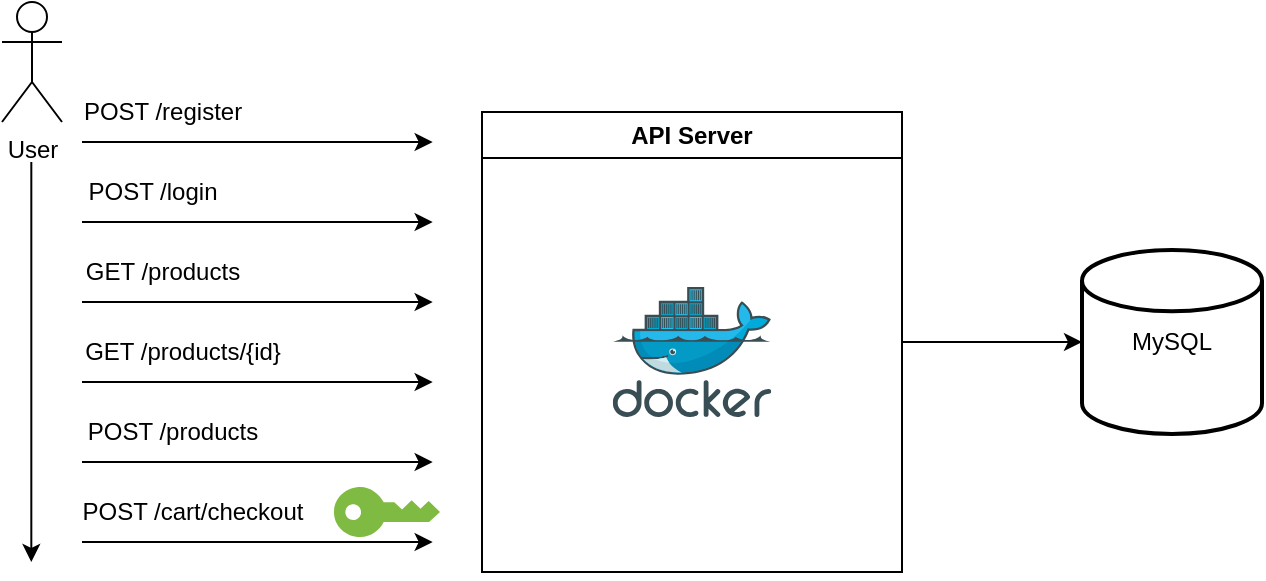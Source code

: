 <mxfile version="24.6.4" type="device">
  <diagram name="Page-1" id="MNCSfQrfVvPtCD18PkKs">
    <mxGraphModel dx="989" dy="570" grid="1" gridSize="10" guides="1" tooltips="1" connect="1" arrows="1" fold="1" page="1" pageScale="1" pageWidth="850" pageHeight="1100" math="0" shadow="0">
      <root>
        <mxCell id="0" />
        <mxCell id="1" parent="0" />
        <mxCell id="1gZT6O1D7UaZgbnd7kwI-1" value="User" style="shape=umlActor;verticalLabelPosition=bottom;verticalAlign=top;html=1;outlineConnect=0;" vertex="1" parent="1">
          <mxGeometry x="110" y="210" width="30" height="60" as="geometry" />
        </mxCell>
        <mxCell id="1gZT6O1D7UaZgbnd7kwI-2" value="" style="endArrow=classic;html=1;rounded=0;" edge="1" parent="1">
          <mxGeometry width="50" height="50" relative="1" as="geometry">
            <mxPoint x="124.66" y="290" as="sourcePoint" />
            <mxPoint x="124.66" y="490" as="targetPoint" />
          </mxGeometry>
        </mxCell>
        <mxCell id="1gZT6O1D7UaZgbnd7kwI-3" value="" style="endArrow=classic;html=1;rounded=0;" edge="1" parent="1">
          <mxGeometry width="50" height="50" relative="1" as="geometry">
            <mxPoint x="150" y="280" as="sourcePoint" />
            <mxPoint x="325.34" y="280" as="targetPoint" />
          </mxGeometry>
        </mxCell>
        <mxCell id="1gZT6O1D7UaZgbnd7kwI-4" value="" style="endArrow=classic;html=1;rounded=0;" edge="1" parent="1">
          <mxGeometry width="50" height="50" relative="1" as="geometry">
            <mxPoint x="150" y="320" as="sourcePoint" />
            <mxPoint x="325.34" y="320" as="targetPoint" />
          </mxGeometry>
        </mxCell>
        <mxCell id="1gZT6O1D7UaZgbnd7kwI-5" value="" style="endArrow=classic;html=1;rounded=0;" edge="1" parent="1">
          <mxGeometry width="50" height="50" relative="1" as="geometry">
            <mxPoint x="150" y="360" as="sourcePoint" />
            <mxPoint x="325.34" y="360" as="targetPoint" />
          </mxGeometry>
        </mxCell>
        <mxCell id="1gZT6O1D7UaZgbnd7kwI-6" value="" style="endArrow=classic;html=1;rounded=0;" edge="1" parent="1">
          <mxGeometry width="50" height="50" relative="1" as="geometry">
            <mxPoint x="150" y="400" as="sourcePoint" />
            <mxPoint x="325.34" y="400" as="targetPoint" />
          </mxGeometry>
        </mxCell>
        <mxCell id="1gZT6O1D7UaZgbnd7kwI-7" value="POST /register" style="text;html=1;align=center;verticalAlign=middle;resizable=0;points=[];autosize=1;strokeColor=none;fillColor=none;" vertex="1" parent="1">
          <mxGeometry x="140" y="250" width="100" height="30" as="geometry" />
        </mxCell>
        <mxCell id="1gZT6O1D7UaZgbnd7kwI-8" value="POST /login" style="text;html=1;align=center;verticalAlign=middle;resizable=0;points=[];autosize=1;strokeColor=none;fillColor=none;" vertex="1" parent="1">
          <mxGeometry x="140" y="290" width="90" height="30" as="geometry" />
        </mxCell>
        <mxCell id="1gZT6O1D7UaZgbnd7kwI-9" value="GET /products" style="text;html=1;align=center;verticalAlign=middle;resizable=0;points=[];autosize=1;strokeColor=none;fillColor=none;" vertex="1" parent="1">
          <mxGeometry x="140" y="330" width="100" height="30" as="geometry" />
        </mxCell>
        <mxCell id="1gZT6O1D7UaZgbnd7kwI-10" value="GET /products/{id}" style="text;html=1;align=center;verticalAlign=middle;resizable=0;points=[];autosize=1;strokeColor=none;fillColor=none;" vertex="1" parent="1">
          <mxGeometry x="140" y="370" width="120" height="30" as="geometry" />
        </mxCell>
        <mxCell id="1gZT6O1D7UaZgbnd7kwI-11" value="" style="endArrow=classic;html=1;rounded=0;" edge="1" parent="1">
          <mxGeometry width="50" height="50" relative="1" as="geometry">
            <mxPoint x="150" y="440" as="sourcePoint" />
            <mxPoint x="325.34" y="440" as="targetPoint" />
          </mxGeometry>
        </mxCell>
        <mxCell id="1gZT6O1D7UaZgbnd7kwI-12" value="POST /products" style="text;html=1;align=center;verticalAlign=middle;resizable=0;points=[];autosize=1;strokeColor=none;fillColor=none;" vertex="1" parent="1">
          <mxGeometry x="140" y="410" width="110" height="30" as="geometry" />
        </mxCell>
        <mxCell id="1gZT6O1D7UaZgbnd7kwI-13" value="POST /cart/checkout" style="text;html=1;align=center;verticalAlign=middle;resizable=0;points=[];autosize=1;strokeColor=none;fillColor=none;" vertex="1" parent="1">
          <mxGeometry x="140" y="450" width="130" height="30" as="geometry" />
        </mxCell>
        <mxCell id="1gZT6O1D7UaZgbnd7kwI-14" value="" style="endArrow=classic;html=1;rounded=0;" edge="1" parent="1">
          <mxGeometry width="50" height="50" relative="1" as="geometry">
            <mxPoint x="150" y="480" as="sourcePoint" />
            <mxPoint x="325.34" y="480" as="targetPoint" />
          </mxGeometry>
        </mxCell>
        <mxCell id="1gZT6O1D7UaZgbnd7kwI-15" value="" style="sketch=0;pointerEvents=1;shadow=0;dashed=0;html=1;strokeColor=none;labelPosition=center;verticalLabelPosition=bottom;verticalAlign=top;outlineConnect=0;align=center;shape=mxgraph.office.security.key_permissions;fillColor=#7FBA42;rotation=-90;" vertex="1" parent="1">
          <mxGeometry x="290" y="438.5" width="25" height="53" as="geometry" />
        </mxCell>
        <mxCell id="1gZT6O1D7UaZgbnd7kwI-16" value="API Server" style="swimlane;whiteSpace=wrap;html=1;" vertex="1" parent="1">
          <mxGeometry x="350" y="265" width="210" height="230" as="geometry" />
        </mxCell>
        <mxCell id="1gZT6O1D7UaZgbnd7kwI-17" value="" style="image;sketch=0;aspect=fixed;html=1;points=[];align=center;fontSize=12;image=img/lib/mscae/Docker.svg;" vertex="1" parent="1gZT6O1D7UaZgbnd7kwI-16">
          <mxGeometry x="65.37" y="87.5" width="79.27" height="65" as="geometry" />
        </mxCell>
        <mxCell id="1gZT6O1D7UaZgbnd7kwI-18" value="MySQL" style="strokeWidth=2;html=1;shape=mxgraph.flowchart.database;whiteSpace=wrap;" vertex="1" parent="1">
          <mxGeometry x="650" y="334" width="90" height="92" as="geometry" />
        </mxCell>
        <mxCell id="1gZT6O1D7UaZgbnd7kwI-20" value="" style="endArrow=classic;html=1;rounded=0;exitX=1;exitY=0.5;exitDx=0;exitDy=0;entryX=0;entryY=0.5;entryDx=0;entryDy=0;entryPerimeter=0;" edge="1" parent="1" source="1gZT6O1D7UaZgbnd7kwI-16" target="1gZT6O1D7UaZgbnd7kwI-18">
          <mxGeometry width="50" height="50" relative="1" as="geometry">
            <mxPoint x="390" y="430" as="sourcePoint" />
            <mxPoint x="440" y="380" as="targetPoint" />
          </mxGeometry>
        </mxCell>
      </root>
    </mxGraphModel>
  </diagram>
</mxfile>
